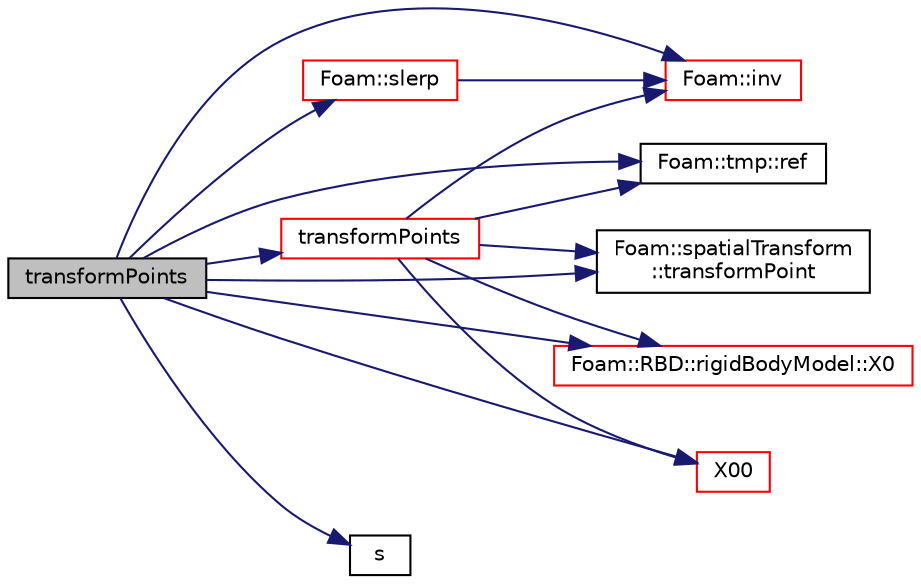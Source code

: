 digraph "transformPoints"
{
  bgcolor="transparent";
  edge [fontname="Helvetica",fontsize="10",labelfontname="Helvetica",labelfontsize="10"];
  node [fontname="Helvetica",fontsize="10",shape=record];
  rankdir="LR";
  Node1031 [label="transformPoints",height=0.2,width=0.4,color="black", fillcolor="grey75", style="filled", fontcolor="black"];
  Node1031 -> Node1032 [color="midnightblue",fontsize="10",style="solid",fontname="Helvetica"];
  Node1032 [label="Foam::inv",height=0.2,width=0.4,color="red",URL="$a21851.html#ac51979edadae5b8ade119dd30b88e381"];
  Node1031 -> Node1036 [color="midnightblue",fontsize="10",style="solid",fontname="Helvetica"];
  Node1036 [label="Foam::tmp::ref",height=0.2,width=0.4,color="black",URL="$a27077.html#aeaf81e641282874cef07f5b808efc83b",tooltip="Return non-const reference or generate a fatal error. "];
  Node1031 -> Node1037 [color="midnightblue",fontsize="10",style="solid",fontname="Helvetica"];
  Node1037 [label="s",height=0.2,width=0.4,color="black",URL="$a19343.html#abb9c4233033fad2ad0206cd4adad3b9f"];
  Node1031 -> Node1038 [color="midnightblue",fontsize="10",style="solid",fontname="Helvetica"];
  Node1038 [label="Foam::slerp",height=0.2,width=0.4,color="red",URL="$a21851.html#ad99931d1155936b2d8aa2ce6651bce06",tooltip="Spherical linear interpolation of quaternions. "];
  Node1038 -> Node1032 [color="midnightblue",fontsize="10",style="solid",fontname="Helvetica"];
  Node1031 -> Node1042 [color="midnightblue",fontsize="10",style="solid",fontname="Helvetica"];
  Node1042 [label="Foam::spatialTransform\l::transformPoint",height=0.2,width=0.4,color="black",URL="$a29465.html#a48dc5b1676ae75039e191b9a8442770d",tooltip="Transform position p. "];
  Node1031 -> Node1043 [color="midnightblue",fontsize="10",style="solid",fontname="Helvetica"];
  Node1043 [label="transformPoints",height=0.2,width=0.4,color="red",URL="$a30461.html#a38c2ab251606d5e5ab5f46fca935db39",tooltip="Transform the given initial pointField of the specified body. "];
  Node1043 -> Node1032 [color="midnightblue",fontsize="10",style="solid",fontname="Helvetica"];
  Node1043 -> Node1036 [color="midnightblue",fontsize="10",style="solid",fontname="Helvetica"];
  Node1043 -> Node1042 [color="midnightblue",fontsize="10",style="solid",fontname="Helvetica"];
  Node1043 -> Node1045 [color="midnightblue",fontsize="10",style="solid",fontname="Helvetica"];
  Node1045 [label="Foam::RBD::rigidBodyModel::X0",height=0.2,width=0.4,color="red",URL="$a30453.html#af4cfeede10c3bf6d570639ca2c261cc2",tooltip="Return the current transform to the global frame for the given body. "];
  Node1043 -> Node1093 [color="midnightblue",fontsize="10",style="solid",fontname="Helvetica"];
  Node1093 [label="X00",height=0.2,width=0.4,color="red",URL="$a30461.html#a132bb4074bdc25705d2a51199f7ad9c9",tooltip="Return the initial transform to the global frame for the. "];
  Node1031 -> Node1045 [color="midnightblue",fontsize="10",style="solid",fontname="Helvetica"];
  Node1031 -> Node1093 [color="midnightblue",fontsize="10",style="solid",fontname="Helvetica"];
}

